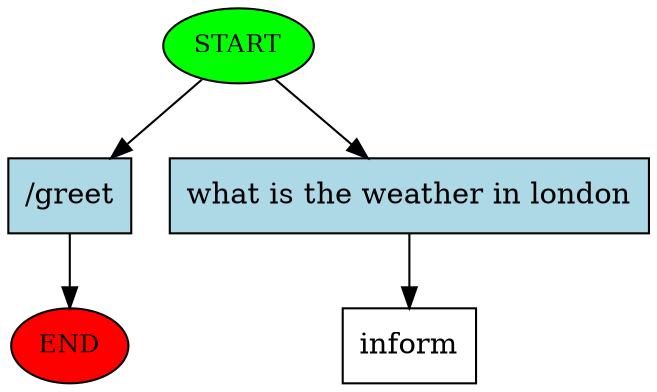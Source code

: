 digraph  {
0 [class="start active", fillcolor=green, fontsize=12, label=START, style=filled];
"-1" [class=end, fillcolor=red, fontsize=12, label=END, style=filled];
1 [class="intent dashed active", label=inform, shape=rect];
2 [class=intent, fillcolor=lightblue, label="\/greet", shape=rect, style=filled];
3 [class="intent active", fillcolor=lightblue, label="what\ is\ the\ weather\ in\ london", shape=rect, style=filled];
0 -> 2  [class="", key=0];
0 -> 3  [class=active, key=0];
2 -> "-1"  [class="", key=0];
3 -> 1  [class=active, key=0];
}
